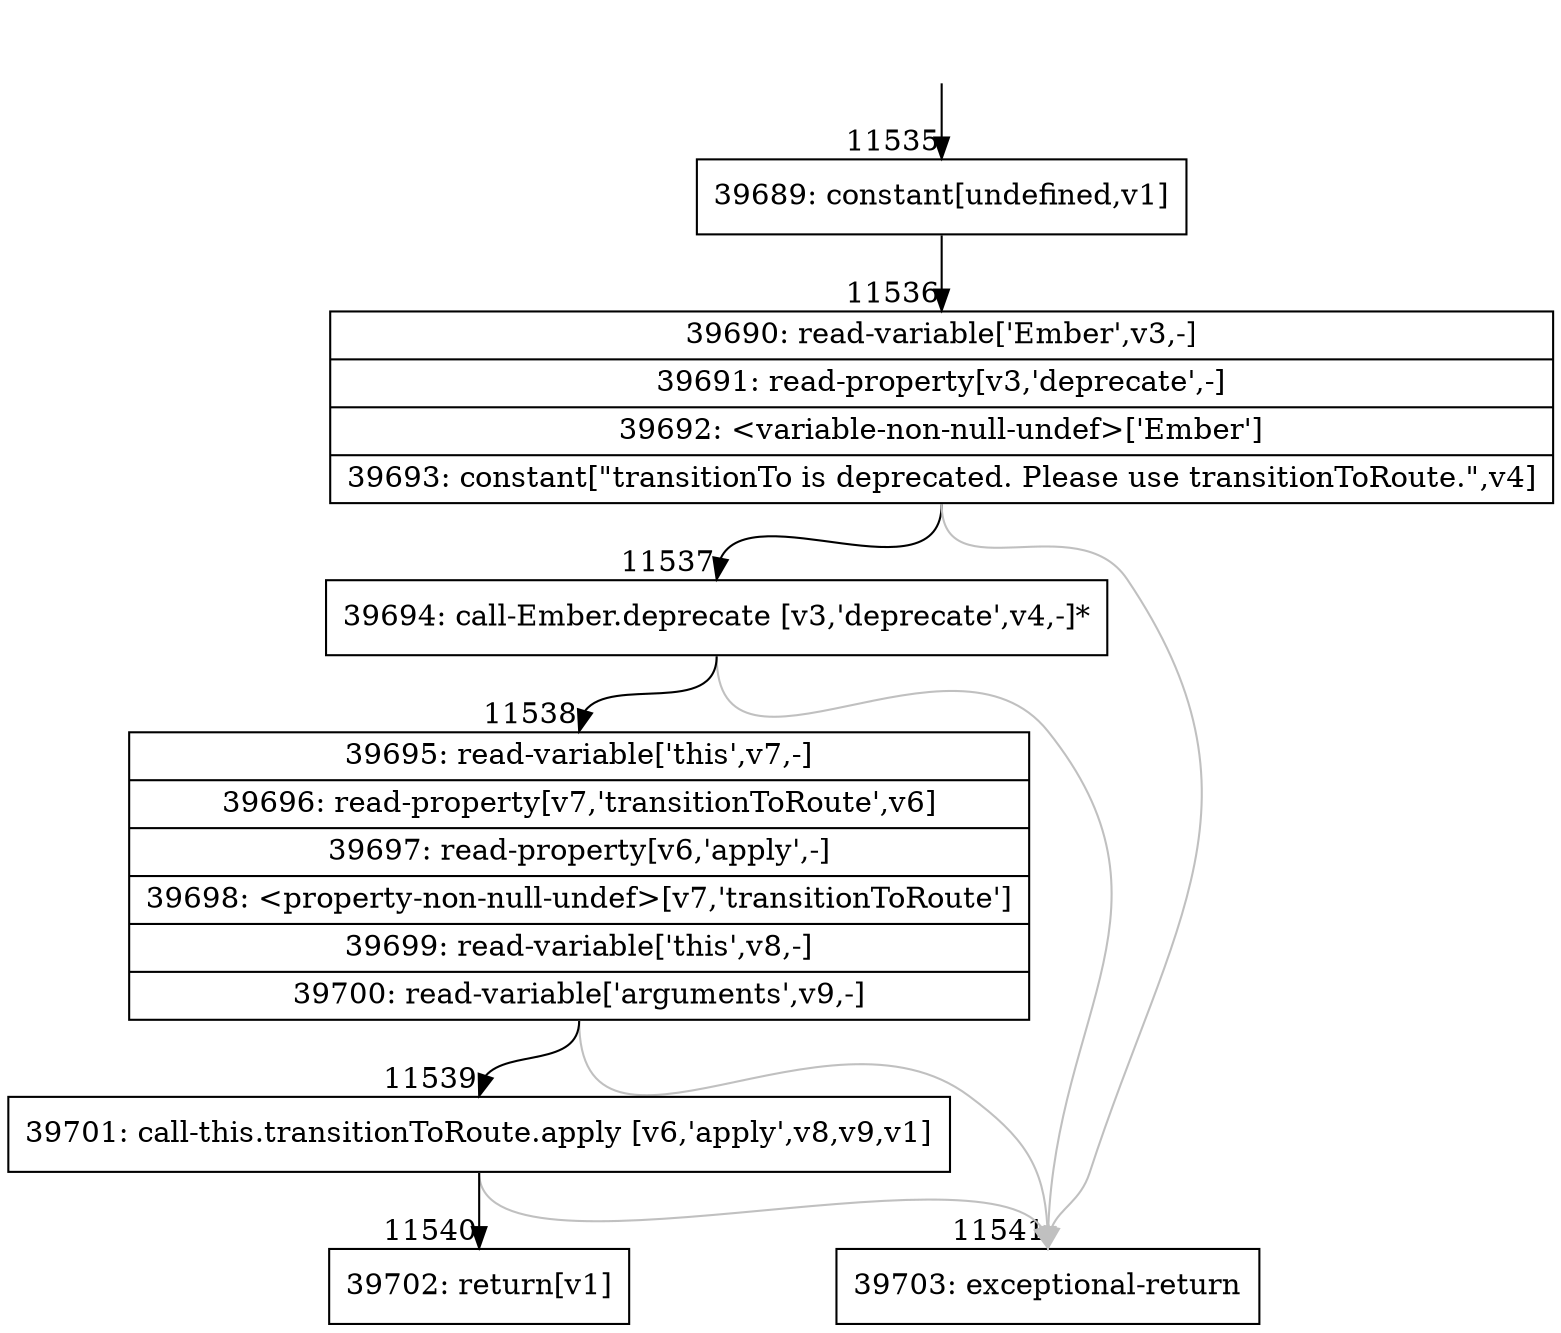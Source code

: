 digraph {
rankdir="TD"
BB_entry948[shape=none,label=""];
BB_entry948 -> BB11535 [tailport=s, headport=n, headlabel="    11535"]
BB11535 [shape=record label="{39689: constant[undefined,v1]}" ] 
BB11535 -> BB11536 [tailport=s, headport=n, headlabel="      11536"]
BB11536 [shape=record label="{39690: read-variable['Ember',v3,-]|39691: read-property[v3,'deprecate',-]|39692: \<variable-non-null-undef\>['Ember']|39693: constant[\"transitionTo is deprecated. Please use transitionToRoute.\",v4]}" ] 
BB11536 -> BB11537 [tailport=s, headport=n, headlabel="      11537"]
BB11536 -> BB11541 [tailport=s, headport=n, color=gray, headlabel="      11541"]
BB11537 [shape=record label="{39694: call-Ember.deprecate [v3,'deprecate',v4,-]*}" ] 
BB11537 -> BB11538 [tailport=s, headport=n, headlabel="      11538"]
BB11537 -> BB11541 [tailport=s, headport=n, color=gray]
BB11538 [shape=record label="{39695: read-variable['this',v7,-]|39696: read-property[v7,'transitionToRoute',v6]|39697: read-property[v6,'apply',-]|39698: \<property-non-null-undef\>[v7,'transitionToRoute']|39699: read-variable['this',v8,-]|39700: read-variable['arguments',v9,-]}" ] 
BB11538 -> BB11539 [tailport=s, headport=n, headlabel="      11539"]
BB11538 -> BB11541 [tailport=s, headport=n, color=gray]
BB11539 [shape=record label="{39701: call-this.transitionToRoute.apply [v6,'apply',v8,v9,v1]}" ] 
BB11539 -> BB11540 [tailport=s, headport=n, headlabel="      11540"]
BB11539 -> BB11541 [tailport=s, headport=n, color=gray]
BB11540 [shape=record label="{39702: return[v1]}" ] 
BB11541 [shape=record label="{39703: exceptional-return}" ] 
//#$~ 21026
}
